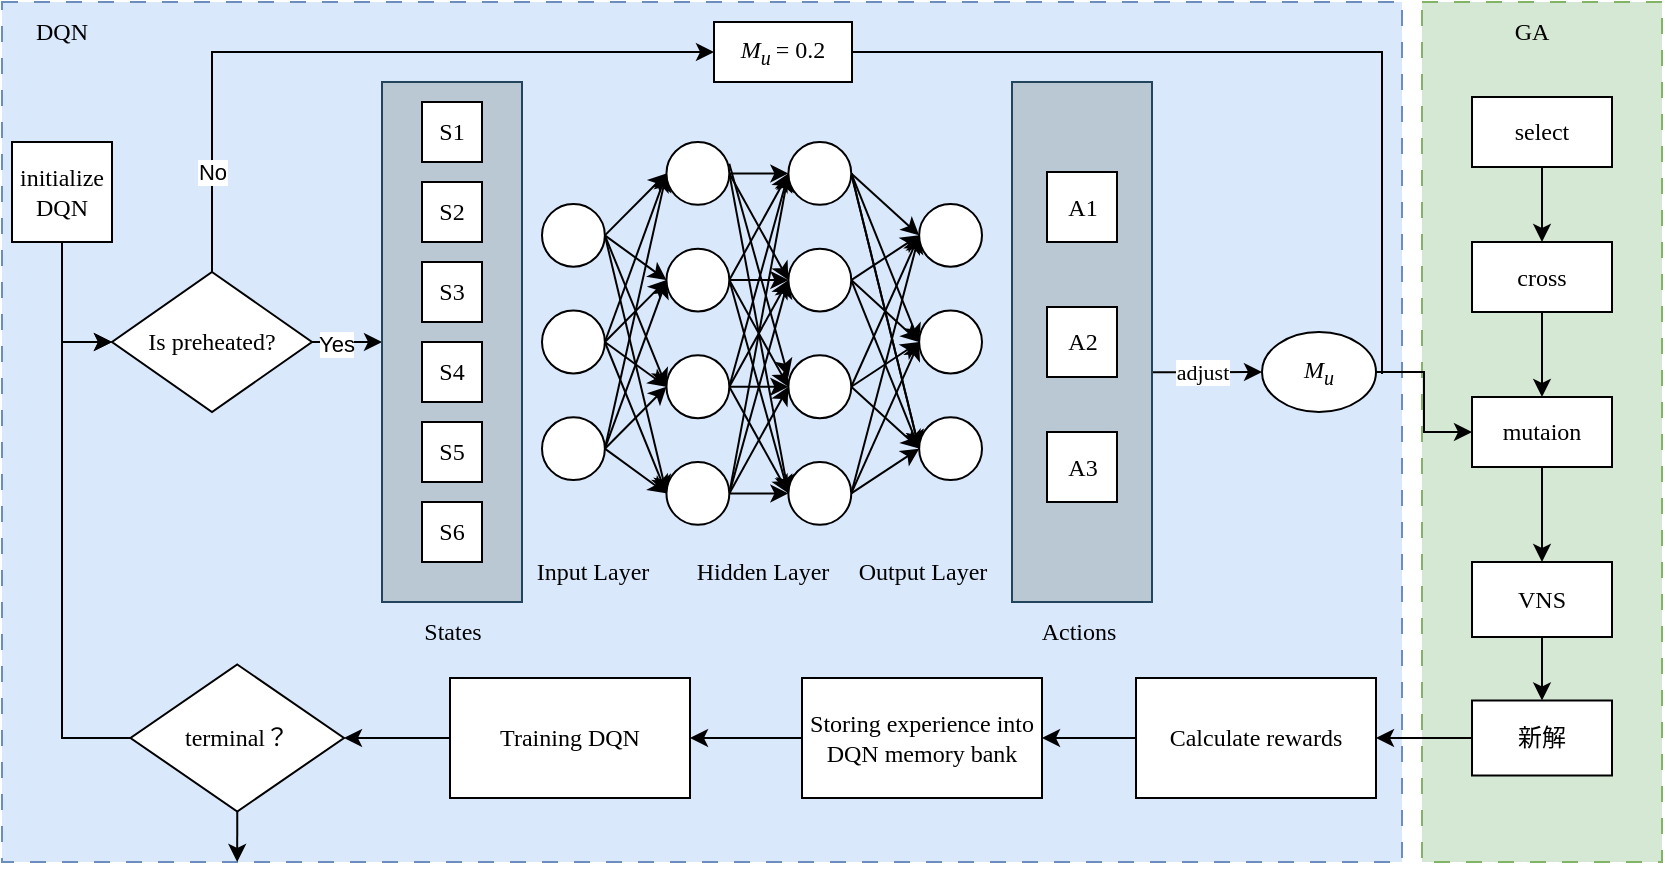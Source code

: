 <mxfile version="26.1.0">
  <diagram name="第 1 页" id="UJfofHyAi-vfrjt4BgnB">
    <mxGraphModel dx="1430" dy="757" grid="1" gridSize="10" guides="1" tooltips="1" connect="1" arrows="1" fold="1" page="1" pageScale="1" pageWidth="827" pageHeight="1169" math="0" shadow="0">
      <root>
        <mxCell id="0" />
        <mxCell id="1" parent="0" />
        <mxCell id="ZDGoOc2ld3aRTrg-dJdF-84" value="" style="rounded=0;whiteSpace=wrap;html=1;dashed=1;dashPattern=8 8;fontFamily=Times New Roman;fillColor=#d5e8d4;strokeColor=#82b366;" vertex="1" parent="1">
          <mxGeometry x="780" width="120" height="430" as="geometry" />
        </mxCell>
        <mxCell id="ZDGoOc2ld3aRTrg-dJdF-134" value="" style="rounded=0;whiteSpace=wrap;html=1;dashed=1;dashPattern=8 8;fillColor=#dae8fc;strokeColor=#6c8ebf;fontFamily=Times New Roman;" vertex="1" parent="1">
          <mxGeometry x="70" width="700" height="430" as="geometry" />
        </mxCell>
        <mxCell id="ZDGoOc2ld3aRTrg-dJdF-82" style="edgeStyle=orthogonalEdgeStyle;rounded=0;orthogonalLoop=1;jettySize=auto;html=1;exitX=1.004;exitY=0.558;exitDx=0;exitDy=0;fontFamily=Times New Roman;exitPerimeter=0;" edge="1" parent="1" source="ZDGoOc2ld3aRTrg-dJdF-63" target="ZDGoOc2ld3aRTrg-dJdF-65">
          <mxGeometry relative="1" as="geometry">
            <Array as="points" />
          </mxGeometry>
        </mxCell>
        <mxCell id="ZDGoOc2ld3aRTrg-dJdF-100" value="adjust" style="edgeLabel;html=1;align=center;verticalAlign=middle;resizable=0;points=[];fontFamily=Times New Roman;" vertex="1" connectable="0" parent="ZDGoOc2ld3aRTrg-dJdF-82">
          <mxGeometry x="-0.1" y="1" relative="1" as="geometry">
            <mxPoint y="1" as="offset" />
          </mxGeometry>
        </mxCell>
        <mxCell id="ZDGoOc2ld3aRTrg-dJdF-155" style="edgeStyle=orthogonalEdgeStyle;rounded=0;orthogonalLoop=1;jettySize=auto;html=1;exitX=1;exitY=0.5;exitDx=0;exitDy=0;entryX=0;entryY=0.5;entryDx=0;entryDy=0;fontFamily=Times New Roman;" edge="1" parent="1" source="ZDGoOc2ld3aRTrg-dJdF-65" target="ZDGoOc2ld3aRTrg-dJdF-87">
          <mxGeometry relative="1" as="geometry" />
        </mxCell>
        <mxCell id="ZDGoOc2ld3aRTrg-dJdF-65" value="M&lt;sub&gt;u&lt;/sub&gt;" style="ellipse;whiteSpace=wrap;html=1;fontFamily=Times New Roman;fontStyle=2" vertex="1" parent="1">
          <mxGeometry x="700" y="165" width="57" height="40" as="geometry" />
        </mxCell>
        <mxCell id="ZDGoOc2ld3aRTrg-dJdF-139" style="edgeStyle=orthogonalEdgeStyle;rounded=0;orthogonalLoop=1;jettySize=auto;html=1;exitX=0.5;exitY=1;exitDx=0;exitDy=0;entryX=0;entryY=0.5;entryDx=0;entryDy=0;fontFamily=Times New Roman;" edge="1" parent="1" source="ZDGoOc2ld3aRTrg-dJdF-74" target="ZDGoOc2ld3aRTrg-dJdF-76">
          <mxGeometry relative="1" as="geometry" />
        </mxCell>
        <mxCell id="ZDGoOc2ld3aRTrg-dJdF-74" value="initialize DQN" style="rounded=0;whiteSpace=wrap;html=1;fontFamily=Times New Roman;" vertex="1" parent="1">
          <mxGeometry x="75" y="70" width="50" height="50" as="geometry" />
        </mxCell>
        <mxCell id="ZDGoOc2ld3aRTrg-dJdF-78" style="edgeStyle=orthogonalEdgeStyle;rounded=0;orthogonalLoop=1;jettySize=auto;html=1;exitX=0.5;exitY=0;exitDx=0;exitDy=0;entryX=0;entryY=0.5;entryDx=0;entryDy=0;fontFamily=Times New Roman;" edge="1" parent="1" source="ZDGoOc2ld3aRTrg-dJdF-76" target="ZDGoOc2ld3aRTrg-dJdF-77">
          <mxGeometry relative="1" as="geometry" />
        </mxCell>
        <mxCell id="ZDGoOc2ld3aRTrg-dJdF-164" value="No" style="edgeLabel;html=1;align=center;verticalAlign=middle;resizable=0;points=[];" vertex="1" connectable="0" parent="ZDGoOc2ld3aRTrg-dJdF-78">
          <mxGeometry x="-0.72" relative="1" as="geometry">
            <mxPoint as="offset" />
          </mxGeometry>
        </mxCell>
        <mxCell id="ZDGoOc2ld3aRTrg-dJdF-81" style="edgeStyle=orthogonalEdgeStyle;rounded=0;orthogonalLoop=1;jettySize=auto;html=1;exitX=1;exitY=0.5;exitDx=0;exitDy=0;entryX=0;entryY=0.5;entryDx=0;entryDy=0;fontFamily=Times New Roman;" edge="1" parent="1" source="ZDGoOc2ld3aRTrg-dJdF-76" target="ZDGoOc2ld3aRTrg-dJdF-64">
          <mxGeometry relative="1" as="geometry" />
        </mxCell>
        <mxCell id="ZDGoOc2ld3aRTrg-dJdF-165" value="Yes" style="edgeLabel;html=1;align=center;verticalAlign=middle;resizable=0;points=[];" vertex="1" connectable="0" parent="ZDGoOc2ld3aRTrg-dJdF-81">
          <mxGeometry x="-0.308" y="-1" relative="1" as="geometry">
            <mxPoint as="offset" />
          </mxGeometry>
        </mxCell>
        <mxCell id="ZDGoOc2ld3aRTrg-dJdF-76" value="Is preheated?" style="rhombus;whiteSpace=wrap;html=1;fontFamily=Times New Roman;" vertex="1" parent="1">
          <mxGeometry x="125" y="135" width="100" height="70" as="geometry" />
        </mxCell>
        <mxCell id="ZDGoOc2ld3aRTrg-dJdF-153" style="edgeStyle=orthogonalEdgeStyle;rounded=0;orthogonalLoop=1;jettySize=auto;html=1;exitX=1;exitY=0.5;exitDx=0;exitDy=0;endArrow=none;startFill=0;fontFamily=Times New Roman;" edge="1" parent="1" source="ZDGoOc2ld3aRTrg-dJdF-77">
          <mxGeometry relative="1" as="geometry">
            <mxPoint x="760" y="180" as="targetPoint" />
            <Array as="points">
              <mxPoint x="760" y="25" />
              <mxPoint x="760" y="186" />
            </Array>
          </mxGeometry>
        </mxCell>
        <mxCell id="ZDGoOc2ld3aRTrg-dJdF-77" value="&lt;i&gt;M&lt;sub&gt;u&amp;nbsp;&lt;/sub&gt;&lt;/i&gt;= 0.2" style="rounded=0;whiteSpace=wrap;html=1;fontFamily=Times New Roman;" vertex="1" parent="1">
          <mxGeometry x="426" y="10" width="69" height="30" as="geometry" />
        </mxCell>
        <mxCell id="ZDGoOc2ld3aRTrg-dJdF-80" value="" style="group;fontFamily=Times New Roman;" vertex="1" connectable="0" parent="1">
          <mxGeometry x="340" y="70" width="220" height="200" as="geometry" />
        </mxCell>
        <mxCell id="ZDGoOc2ld3aRTrg-dJdF-19" style="rounded=0;orthogonalLoop=1;jettySize=auto;html=1;exitX=1;exitY=0.5;exitDx=0;exitDy=0;entryX=0;entryY=0.5;entryDx=0;entryDy=0;fontFamily=Times New Roman;" edge="1" parent="ZDGoOc2ld3aRTrg-dJdF-80" source="ZDGoOc2ld3aRTrg-dJdF-1" target="ZDGoOc2ld3aRTrg-dJdF-9">
          <mxGeometry relative="1" as="geometry" />
        </mxCell>
        <mxCell id="ZDGoOc2ld3aRTrg-dJdF-21" style="rounded=0;orthogonalLoop=1;jettySize=auto;html=1;exitX=1;exitY=0.5;exitDx=0;exitDy=0;entryX=0;entryY=0.5;entryDx=0;entryDy=0;fontFamily=Times New Roman;" edge="1" parent="ZDGoOc2ld3aRTrg-dJdF-80" source="ZDGoOc2ld3aRTrg-dJdF-1" target="ZDGoOc2ld3aRTrg-dJdF-8">
          <mxGeometry relative="1" as="geometry" />
        </mxCell>
        <mxCell id="ZDGoOc2ld3aRTrg-dJdF-22" style="rounded=0;orthogonalLoop=1;jettySize=auto;html=1;exitX=1;exitY=0.5;exitDx=0;exitDy=0;entryX=0;entryY=0.5;entryDx=0;entryDy=0;fontFamily=Times New Roman;" edge="1" parent="ZDGoOc2ld3aRTrg-dJdF-80" source="ZDGoOc2ld3aRTrg-dJdF-1" target="ZDGoOc2ld3aRTrg-dJdF-7">
          <mxGeometry relative="1" as="geometry" />
        </mxCell>
        <mxCell id="ZDGoOc2ld3aRTrg-dJdF-23" style="rounded=0;orthogonalLoop=1;jettySize=auto;html=1;exitX=1;exitY=0.5;exitDx=0;exitDy=0;entryX=0;entryY=0.5;entryDx=0;entryDy=0;fontFamily=Times New Roman;" edge="1" parent="ZDGoOc2ld3aRTrg-dJdF-80" source="ZDGoOc2ld3aRTrg-dJdF-1" target="ZDGoOc2ld3aRTrg-dJdF-6">
          <mxGeometry relative="1" as="geometry" />
        </mxCell>
        <mxCell id="ZDGoOc2ld3aRTrg-dJdF-1" value="" style="ellipse;whiteSpace=wrap;html=1;aspect=fixed;fontSize=12;strokeWidth=1;fontFamily=Times New Roman;" vertex="1" parent="ZDGoOc2ld3aRTrg-dJdF-80">
          <mxGeometry y="30.953" width="31.429" height="31.429" as="geometry" />
        </mxCell>
        <mxCell id="ZDGoOc2ld3aRTrg-dJdF-24" style="rounded=0;orthogonalLoop=1;jettySize=auto;html=1;exitX=1;exitY=0.5;exitDx=0;exitDy=0;entryX=0;entryY=0.5;entryDx=0;entryDy=0;fontFamily=Times New Roman;" edge="1" parent="ZDGoOc2ld3aRTrg-dJdF-80" source="ZDGoOc2ld3aRTrg-dJdF-2" target="ZDGoOc2ld3aRTrg-dJdF-9">
          <mxGeometry relative="1" as="geometry" />
        </mxCell>
        <mxCell id="ZDGoOc2ld3aRTrg-dJdF-25" style="rounded=0;orthogonalLoop=1;jettySize=auto;html=1;exitX=1;exitY=0.5;exitDx=0;exitDy=0;entryX=0;entryY=0.5;entryDx=0;entryDy=0;fontFamily=Times New Roman;" edge="1" parent="ZDGoOc2ld3aRTrg-dJdF-80" source="ZDGoOc2ld3aRTrg-dJdF-2" target="ZDGoOc2ld3aRTrg-dJdF-8">
          <mxGeometry relative="1" as="geometry" />
        </mxCell>
        <mxCell id="ZDGoOc2ld3aRTrg-dJdF-26" style="rounded=0;orthogonalLoop=1;jettySize=auto;html=1;exitX=1;exitY=0.5;exitDx=0;exitDy=0;entryX=0;entryY=0.5;entryDx=0;entryDy=0;fontFamily=Times New Roman;" edge="1" parent="ZDGoOc2ld3aRTrg-dJdF-80" source="ZDGoOc2ld3aRTrg-dJdF-2" target="ZDGoOc2ld3aRTrg-dJdF-7">
          <mxGeometry relative="1" as="geometry" />
        </mxCell>
        <mxCell id="ZDGoOc2ld3aRTrg-dJdF-27" style="rounded=0;orthogonalLoop=1;jettySize=auto;html=1;exitX=1;exitY=0.5;exitDx=0;exitDy=0;entryX=0;entryY=0.5;entryDx=0;entryDy=0;fontFamily=Times New Roman;" edge="1" parent="ZDGoOc2ld3aRTrg-dJdF-80" source="ZDGoOc2ld3aRTrg-dJdF-2" target="ZDGoOc2ld3aRTrg-dJdF-6">
          <mxGeometry relative="1" as="geometry" />
        </mxCell>
        <mxCell id="ZDGoOc2ld3aRTrg-dJdF-2" value="" style="ellipse;whiteSpace=wrap;html=1;aspect=fixed;fontSize=12;strokeWidth=1;fontFamily=Times New Roman;" vertex="1" parent="ZDGoOc2ld3aRTrg-dJdF-80">
          <mxGeometry y="84.287" width="31.429" height="31.429" as="geometry" />
        </mxCell>
        <mxCell id="ZDGoOc2ld3aRTrg-dJdF-28" style="rounded=0;orthogonalLoop=1;jettySize=auto;html=1;exitX=1;exitY=0.5;exitDx=0;exitDy=0;entryX=0;entryY=0.5;entryDx=0;entryDy=0;fontFamily=Times New Roman;" edge="1" parent="ZDGoOc2ld3aRTrg-dJdF-80" source="ZDGoOc2ld3aRTrg-dJdF-5" target="ZDGoOc2ld3aRTrg-dJdF-9">
          <mxGeometry relative="1" as="geometry" />
        </mxCell>
        <mxCell id="ZDGoOc2ld3aRTrg-dJdF-29" style="rounded=0;orthogonalLoop=1;jettySize=auto;html=1;exitX=1;exitY=0.5;exitDx=0;exitDy=0;entryX=0;entryY=0.5;entryDx=0;entryDy=0;fontFamily=Times New Roman;" edge="1" parent="ZDGoOc2ld3aRTrg-dJdF-80" source="ZDGoOc2ld3aRTrg-dJdF-5" target="ZDGoOc2ld3aRTrg-dJdF-8">
          <mxGeometry relative="1" as="geometry" />
        </mxCell>
        <mxCell id="ZDGoOc2ld3aRTrg-dJdF-31" style="rounded=0;orthogonalLoop=1;jettySize=auto;html=1;exitX=1;exitY=0.5;exitDx=0;exitDy=0;entryX=0;entryY=0.5;entryDx=0;entryDy=0;fontFamily=Times New Roman;" edge="1" parent="ZDGoOc2ld3aRTrg-dJdF-80" source="ZDGoOc2ld3aRTrg-dJdF-5" target="ZDGoOc2ld3aRTrg-dJdF-7">
          <mxGeometry relative="1" as="geometry" />
        </mxCell>
        <mxCell id="ZDGoOc2ld3aRTrg-dJdF-32" style="rounded=0;orthogonalLoop=1;jettySize=auto;html=1;exitX=1;exitY=0.5;exitDx=0;exitDy=0;entryX=0;entryY=0.5;entryDx=0;entryDy=0;fontFamily=Times New Roman;" edge="1" parent="ZDGoOc2ld3aRTrg-dJdF-80" source="ZDGoOc2ld3aRTrg-dJdF-5" target="ZDGoOc2ld3aRTrg-dJdF-6">
          <mxGeometry relative="1" as="geometry" />
        </mxCell>
        <mxCell id="ZDGoOc2ld3aRTrg-dJdF-5" value="" style="ellipse;whiteSpace=wrap;html=1;aspect=fixed;fontSize=12;strokeWidth=1;fontFamily=Times New Roman;" vertex="1" parent="ZDGoOc2ld3aRTrg-dJdF-80">
          <mxGeometry y="137.62" width="31.429" height="31.429" as="geometry" />
        </mxCell>
        <mxCell id="ZDGoOc2ld3aRTrg-dJdF-45" style="rounded=0;orthogonalLoop=1;jettySize=auto;html=1;exitX=1;exitY=0.5;exitDx=0;exitDy=0;entryX=0;entryY=0.5;entryDx=0;entryDy=0;fontFamily=Times New Roman;" edge="1" parent="ZDGoOc2ld3aRTrg-dJdF-80" source="ZDGoOc2ld3aRTrg-dJdF-6" target="ZDGoOc2ld3aRTrg-dJdF-11">
          <mxGeometry relative="1" as="geometry" />
        </mxCell>
        <mxCell id="ZDGoOc2ld3aRTrg-dJdF-46" style="rounded=0;orthogonalLoop=1;jettySize=auto;html=1;exitX=1;exitY=0.5;exitDx=0;exitDy=0;entryX=0;entryY=0.5;entryDx=0;entryDy=0;fontFamily=Times New Roman;" edge="1" parent="ZDGoOc2ld3aRTrg-dJdF-80" source="ZDGoOc2ld3aRTrg-dJdF-6" target="ZDGoOc2ld3aRTrg-dJdF-10">
          <mxGeometry relative="1" as="geometry" />
        </mxCell>
        <mxCell id="ZDGoOc2ld3aRTrg-dJdF-47" style="rounded=0;orthogonalLoop=1;jettySize=auto;html=1;exitX=1;exitY=0.5;exitDx=0;exitDy=0;entryX=0;entryY=0.5;entryDx=0;entryDy=0;fontFamily=Times New Roman;" edge="1" parent="ZDGoOc2ld3aRTrg-dJdF-80" source="ZDGoOc2ld3aRTrg-dJdF-6" target="ZDGoOc2ld3aRTrg-dJdF-13">
          <mxGeometry relative="1" as="geometry" />
        </mxCell>
        <mxCell id="ZDGoOc2ld3aRTrg-dJdF-48" style="rounded=0;orthogonalLoop=1;jettySize=auto;html=1;exitX=1;exitY=0.5;exitDx=0;exitDy=0;entryX=0;entryY=0.5;entryDx=0;entryDy=0;fontFamily=Times New Roman;" edge="1" parent="ZDGoOc2ld3aRTrg-dJdF-80" source="ZDGoOc2ld3aRTrg-dJdF-6" target="ZDGoOc2ld3aRTrg-dJdF-12">
          <mxGeometry relative="1" as="geometry" />
        </mxCell>
        <mxCell id="ZDGoOc2ld3aRTrg-dJdF-6" value="" style="ellipse;whiteSpace=wrap;html=1;aspect=fixed;fontSize=12;strokeWidth=1;flipV=1;flipH=1;fontFamily=Times New Roman;" vertex="1" parent="ZDGoOc2ld3aRTrg-dJdF-80">
          <mxGeometry x="62.229" y="159.997" width="31.429" height="31.429" as="geometry" />
        </mxCell>
        <mxCell id="ZDGoOc2ld3aRTrg-dJdF-41" style="rounded=0;orthogonalLoop=1;jettySize=auto;html=1;exitX=1;exitY=0.5;exitDx=0;exitDy=0;entryX=0;entryY=0.5;entryDx=0;entryDy=0;fontFamily=Times New Roman;" edge="1" parent="ZDGoOc2ld3aRTrg-dJdF-80" source="ZDGoOc2ld3aRTrg-dJdF-7" target="ZDGoOc2ld3aRTrg-dJdF-12">
          <mxGeometry relative="1" as="geometry" />
        </mxCell>
        <mxCell id="ZDGoOc2ld3aRTrg-dJdF-42" style="rounded=0;orthogonalLoop=1;jettySize=auto;html=1;exitX=1;exitY=0.5;exitDx=0;exitDy=0;entryX=0;entryY=0.5;entryDx=0;entryDy=0;fontFamily=Times New Roman;" edge="1" parent="ZDGoOc2ld3aRTrg-dJdF-80" source="ZDGoOc2ld3aRTrg-dJdF-7" target="ZDGoOc2ld3aRTrg-dJdF-13">
          <mxGeometry relative="1" as="geometry" />
        </mxCell>
        <mxCell id="ZDGoOc2ld3aRTrg-dJdF-43" style="rounded=0;orthogonalLoop=1;jettySize=auto;html=1;exitX=1;exitY=0.5;exitDx=0;exitDy=0;entryX=0;entryY=0.5;entryDx=0;entryDy=0;fontFamily=Times New Roman;" edge="1" parent="ZDGoOc2ld3aRTrg-dJdF-80" source="ZDGoOc2ld3aRTrg-dJdF-7" target="ZDGoOc2ld3aRTrg-dJdF-10">
          <mxGeometry relative="1" as="geometry" />
        </mxCell>
        <mxCell id="ZDGoOc2ld3aRTrg-dJdF-44" style="rounded=0;orthogonalLoop=1;jettySize=auto;html=1;exitX=1;exitY=0.5;exitDx=0;exitDy=0;entryX=0;entryY=0.5;entryDx=0;entryDy=0;fontFamily=Times New Roman;" edge="1" parent="ZDGoOc2ld3aRTrg-dJdF-80" source="ZDGoOc2ld3aRTrg-dJdF-7" target="ZDGoOc2ld3aRTrg-dJdF-11">
          <mxGeometry relative="1" as="geometry" />
        </mxCell>
        <mxCell id="ZDGoOc2ld3aRTrg-dJdF-7" value="" style="ellipse;whiteSpace=wrap;html=1;aspect=fixed;fontSize=12;strokeWidth=1;flipV=1;flipH=1;fontFamily=Times New Roman;" vertex="1" parent="ZDGoOc2ld3aRTrg-dJdF-80">
          <mxGeometry x="62.229" y="106.667" width="31.429" height="31.429" as="geometry" />
        </mxCell>
        <mxCell id="ZDGoOc2ld3aRTrg-dJdF-37" style="rounded=0;orthogonalLoop=1;jettySize=auto;html=1;exitX=1;exitY=0.5;exitDx=0;exitDy=0;entryX=0;entryY=0.5;entryDx=0;entryDy=0;fontFamily=Times New Roman;" edge="1" parent="ZDGoOc2ld3aRTrg-dJdF-80" source="ZDGoOc2ld3aRTrg-dJdF-8" target="ZDGoOc2ld3aRTrg-dJdF-12">
          <mxGeometry relative="1" as="geometry" />
        </mxCell>
        <mxCell id="ZDGoOc2ld3aRTrg-dJdF-38" style="rounded=0;orthogonalLoop=1;jettySize=auto;html=1;exitX=1;exitY=0.5;exitDx=0;exitDy=0;entryX=0;entryY=0.5;entryDx=0;entryDy=0;fontFamily=Times New Roman;" edge="1" parent="ZDGoOc2ld3aRTrg-dJdF-80" source="ZDGoOc2ld3aRTrg-dJdF-8" target="ZDGoOc2ld3aRTrg-dJdF-13">
          <mxGeometry relative="1" as="geometry" />
        </mxCell>
        <mxCell id="ZDGoOc2ld3aRTrg-dJdF-39" style="rounded=0;orthogonalLoop=1;jettySize=auto;html=1;exitX=1;exitY=0.5;exitDx=0;exitDy=0;entryX=0;entryY=0.5;entryDx=0;entryDy=0;fontFamily=Times New Roman;" edge="1" parent="ZDGoOc2ld3aRTrg-dJdF-80" source="ZDGoOc2ld3aRTrg-dJdF-8" target="ZDGoOc2ld3aRTrg-dJdF-10">
          <mxGeometry relative="1" as="geometry" />
        </mxCell>
        <mxCell id="ZDGoOc2ld3aRTrg-dJdF-40" style="rounded=0;orthogonalLoop=1;jettySize=auto;html=1;exitX=1;exitY=0.5;exitDx=0;exitDy=0;entryX=0;entryY=0.5;entryDx=0;entryDy=0;fontFamily=Times New Roman;" edge="1" parent="ZDGoOc2ld3aRTrg-dJdF-80" source="ZDGoOc2ld3aRTrg-dJdF-8" target="ZDGoOc2ld3aRTrg-dJdF-11">
          <mxGeometry relative="1" as="geometry" />
        </mxCell>
        <mxCell id="ZDGoOc2ld3aRTrg-dJdF-8" value="" style="ellipse;whiteSpace=wrap;html=1;aspect=fixed;fontSize=12;strokeWidth=1;flipV=1;flipH=1;fontFamily=Times New Roman;" vertex="1" parent="ZDGoOc2ld3aRTrg-dJdF-80">
          <mxGeometry x="62.229" y="53.333" width="31.429" height="31.429" as="geometry" />
        </mxCell>
        <mxCell id="ZDGoOc2ld3aRTrg-dJdF-33" style="rounded=0;orthogonalLoop=1;jettySize=auto;html=1;exitX=1;exitY=0.5;exitDx=0;exitDy=0;entryX=0;entryY=0.5;entryDx=0;entryDy=0;fontFamily=Times New Roman;" edge="1" parent="ZDGoOc2ld3aRTrg-dJdF-80" source="ZDGoOc2ld3aRTrg-dJdF-9" target="ZDGoOc2ld3aRTrg-dJdF-12">
          <mxGeometry relative="1" as="geometry" />
        </mxCell>
        <mxCell id="ZDGoOc2ld3aRTrg-dJdF-34" style="rounded=0;orthogonalLoop=1;jettySize=auto;html=1;exitX=1;exitY=0.5;exitDx=0;exitDy=0;entryX=0;entryY=0.5;entryDx=0;entryDy=0;fontFamily=Times New Roman;" edge="1" parent="ZDGoOc2ld3aRTrg-dJdF-80" source="ZDGoOc2ld3aRTrg-dJdF-9" target="ZDGoOc2ld3aRTrg-dJdF-13">
          <mxGeometry relative="1" as="geometry" />
        </mxCell>
        <mxCell id="ZDGoOc2ld3aRTrg-dJdF-35" style="rounded=0;orthogonalLoop=1;jettySize=auto;html=1;exitX=1;exitY=0.5;exitDx=0;exitDy=0;entryX=0;entryY=0.5;entryDx=0;entryDy=0;fontFamily=Times New Roman;" edge="1" parent="ZDGoOc2ld3aRTrg-dJdF-80">
          <mxGeometry relative="1" as="geometry">
            <mxPoint x="93.657" y="10.834" as="sourcePoint" />
            <mxPoint x="123.2" y="117.501" as="targetPoint" />
          </mxGeometry>
        </mxCell>
        <mxCell id="ZDGoOc2ld3aRTrg-dJdF-36" style="rounded=0;orthogonalLoop=1;jettySize=auto;html=1;exitX=1;exitY=0.5;exitDx=0;exitDy=0;entryX=0;entryY=0.5;entryDx=0;entryDy=0;fontFamily=Times New Roman;" edge="1" parent="ZDGoOc2ld3aRTrg-dJdF-80" source="ZDGoOc2ld3aRTrg-dJdF-9" target="ZDGoOc2ld3aRTrg-dJdF-11">
          <mxGeometry relative="1" as="geometry" />
        </mxCell>
        <mxCell id="ZDGoOc2ld3aRTrg-dJdF-9" value="" style="ellipse;whiteSpace=wrap;html=1;aspect=fixed;fontSize=12;strokeWidth=1;flipV=1;flipH=1;fontFamily=Times New Roman;" vertex="1" parent="ZDGoOc2ld3aRTrg-dJdF-80">
          <mxGeometry x="62.229" width="31.429" height="31.429" as="geometry" />
        </mxCell>
        <mxCell id="ZDGoOc2ld3aRTrg-dJdF-55" style="rounded=0;orthogonalLoop=1;jettySize=auto;html=1;exitX=1;exitY=0.5;exitDx=0;exitDy=0;entryX=0;entryY=0.5;entryDx=0;entryDy=0;fontFamily=Times New Roman;" edge="1" parent="ZDGoOc2ld3aRTrg-dJdF-80" source="ZDGoOc2ld3aRTrg-dJdF-10" target="ZDGoOc2ld3aRTrg-dJdF-16">
          <mxGeometry relative="1" as="geometry" />
        </mxCell>
        <mxCell id="ZDGoOc2ld3aRTrg-dJdF-58" style="rounded=0;orthogonalLoop=1;jettySize=auto;html=1;exitX=1;exitY=0.5;exitDx=0;exitDy=0;entryX=0;entryY=0.5;entryDx=0;entryDy=0;fontFamily=Times New Roman;" edge="1" parent="ZDGoOc2ld3aRTrg-dJdF-80" source="ZDGoOc2ld3aRTrg-dJdF-10" target="ZDGoOc2ld3aRTrg-dJdF-15">
          <mxGeometry relative="1" as="geometry" />
        </mxCell>
        <mxCell id="ZDGoOc2ld3aRTrg-dJdF-59" style="rounded=0;orthogonalLoop=1;jettySize=auto;html=1;exitX=1;exitY=0.5;exitDx=0;exitDy=0;entryX=0;entryY=0.5;entryDx=0;entryDy=0;fontFamily=Times New Roman;" edge="1" parent="ZDGoOc2ld3aRTrg-dJdF-80" source="ZDGoOc2ld3aRTrg-dJdF-10" target="ZDGoOc2ld3aRTrg-dJdF-14">
          <mxGeometry relative="1" as="geometry" />
        </mxCell>
        <mxCell id="ZDGoOc2ld3aRTrg-dJdF-10" value="" style="ellipse;whiteSpace=wrap;html=1;aspect=fixed;fontSize=12;strokeWidth=1;flipV=1;flipH=1;fontFamily=Times New Roman;" vertex="1" parent="ZDGoOc2ld3aRTrg-dJdF-80">
          <mxGeometry x="123.2" y="106.667" width="31.429" height="31.429" as="geometry" />
        </mxCell>
        <mxCell id="ZDGoOc2ld3aRTrg-dJdF-60" style="rounded=0;orthogonalLoop=1;jettySize=auto;html=1;exitX=1;exitY=0.5;exitDx=0;exitDy=0;entryX=0;entryY=0.5;entryDx=0;entryDy=0;fontFamily=Times New Roman;" edge="1" parent="ZDGoOc2ld3aRTrg-dJdF-80" source="ZDGoOc2ld3aRTrg-dJdF-11" target="ZDGoOc2ld3aRTrg-dJdF-14">
          <mxGeometry relative="1" as="geometry" />
        </mxCell>
        <mxCell id="ZDGoOc2ld3aRTrg-dJdF-61" style="rounded=0;orthogonalLoop=1;jettySize=auto;html=1;exitX=1;exitY=0.5;exitDx=0;exitDy=0;entryX=0;entryY=0.5;entryDx=0;entryDy=0;fontFamily=Times New Roman;" edge="1" parent="ZDGoOc2ld3aRTrg-dJdF-80" source="ZDGoOc2ld3aRTrg-dJdF-11" target="ZDGoOc2ld3aRTrg-dJdF-15">
          <mxGeometry relative="1" as="geometry" />
        </mxCell>
        <mxCell id="ZDGoOc2ld3aRTrg-dJdF-62" style="rounded=0;orthogonalLoop=1;jettySize=auto;html=1;exitX=1;exitY=0.5;exitDx=0;exitDy=0;entryX=0;entryY=0.5;entryDx=0;entryDy=0;fontFamily=Times New Roman;" edge="1" parent="ZDGoOc2ld3aRTrg-dJdF-80" source="ZDGoOc2ld3aRTrg-dJdF-11" target="ZDGoOc2ld3aRTrg-dJdF-16">
          <mxGeometry relative="1" as="geometry" />
        </mxCell>
        <mxCell id="ZDGoOc2ld3aRTrg-dJdF-11" value="" style="ellipse;whiteSpace=wrap;html=1;aspect=fixed;fontSize=12;strokeWidth=1;flipV=1;flipH=1;fontFamily=Times New Roman;" vertex="1" parent="ZDGoOc2ld3aRTrg-dJdF-80">
          <mxGeometry x="123.2" y="159.997" width="31.429" height="31.429" as="geometry" />
        </mxCell>
        <mxCell id="ZDGoOc2ld3aRTrg-dJdF-49" style="rounded=0;orthogonalLoop=1;jettySize=auto;html=1;exitX=1;exitY=0.5;exitDx=0;exitDy=0;entryX=0;entryY=0.5;entryDx=0;entryDy=0;fontFamily=Times New Roman;" edge="1" parent="ZDGoOc2ld3aRTrg-dJdF-80" source="ZDGoOc2ld3aRTrg-dJdF-12" target="ZDGoOc2ld3aRTrg-dJdF-16">
          <mxGeometry relative="1" as="geometry" />
        </mxCell>
        <mxCell id="ZDGoOc2ld3aRTrg-dJdF-50" style="rounded=0;orthogonalLoop=1;jettySize=auto;html=1;exitX=1;exitY=0.5;exitDx=0;exitDy=0;entryX=0;entryY=0.5;entryDx=0;entryDy=0;fontFamily=Times New Roman;" edge="1" parent="ZDGoOc2ld3aRTrg-dJdF-80" source="ZDGoOc2ld3aRTrg-dJdF-12" target="ZDGoOc2ld3aRTrg-dJdF-15">
          <mxGeometry relative="1" as="geometry" />
        </mxCell>
        <mxCell id="ZDGoOc2ld3aRTrg-dJdF-51" style="rounded=0;orthogonalLoop=1;jettySize=auto;html=1;exitX=1;exitY=0.5;exitDx=0;exitDy=0;entryX=0;entryY=0.5;entryDx=0;entryDy=0;fontFamily=Times New Roman;" edge="1" parent="ZDGoOc2ld3aRTrg-dJdF-80" source="ZDGoOc2ld3aRTrg-dJdF-12" target="ZDGoOc2ld3aRTrg-dJdF-14">
          <mxGeometry relative="1" as="geometry" />
        </mxCell>
        <mxCell id="ZDGoOc2ld3aRTrg-dJdF-52" style="rounded=0;orthogonalLoop=1;jettySize=auto;html=1;exitX=1;exitY=0.5;exitDx=0;exitDy=0;entryX=0;entryY=0.5;entryDx=0;entryDy=0;fontFamily=Times New Roman;" edge="1" parent="ZDGoOc2ld3aRTrg-dJdF-80" source="ZDGoOc2ld3aRTrg-dJdF-12" target="ZDGoOc2ld3aRTrg-dJdF-14">
          <mxGeometry relative="1" as="geometry" />
        </mxCell>
        <mxCell id="ZDGoOc2ld3aRTrg-dJdF-12" value="" style="ellipse;whiteSpace=wrap;html=1;aspect=fixed;fontSize=12;strokeWidth=1;flipV=1;flipH=1;fontFamily=Times New Roman;" vertex="1" parent="ZDGoOc2ld3aRTrg-dJdF-80">
          <mxGeometry x="123.2" width="31.429" height="31.429" as="geometry" />
        </mxCell>
        <mxCell id="ZDGoOc2ld3aRTrg-dJdF-54" style="rounded=0;orthogonalLoop=1;jettySize=auto;html=1;exitX=1;exitY=0.5;exitDx=0;exitDy=0;entryX=0;entryY=0.5;entryDx=0;entryDy=0;fontFamily=Times New Roman;" edge="1" parent="ZDGoOc2ld3aRTrg-dJdF-80" source="ZDGoOc2ld3aRTrg-dJdF-13" target="ZDGoOc2ld3aRTrg-dJdF-16">
          <mxGeometry relative="1" as="geometry" />
        </mxCell>
        <mxCell id="ZDGoOc2ld3aRTrg-dJdF-56" style="rounded=0;orthogonalLoop=1;jettySize=auto;html=1;exitX=1;exitY=0.5;exitDx=0;exitDy=0;entryX=0;entryY=0.5;entryDx=0;entryDy=0;fontFamily=Times New Roman;" edge="1" parent="ZDGoOc2ld3aRTrg-dJdF-80" source="ZDGoOc2ld3aRTrg-dJdF-13" target="ZDGoOc2ld3aRTrg-dJdF-15">
          <mxGeometry relative="1" as="geometry" />
        </mxCell>
        <mxCell id="ZDGoOc2ld3aRTrg-dJdF-57" style="rounded=0;orthogonalLoop=1;jettySize=auto;html=1;exitX=1;exitY=0.5;exitDx=0;exitDy=0;entryX=0;entryY=0.5;entryDx=0;entryDy=0;fontFamily=Times New Roman;" edge="1" parent="ZDGoOc2ld3aRTrg-dJdF-80" source="ZDGoOc2ld3aRTrg-dJdF-13" target="ZDGoOc2ld3aRTrg-dJdF-14">
          <mxGeometry relative="1" as="geometry" />
        </mxCell>
        <mxCell id="ZDGoOc2ld3aRTrg-dJdF-13" value="" style="ellipse;whiteSpace=wrap;html=1;aspect=fixed;fontSize=12;strokeWidth=1;flipV=1;flipH=1;fontFamily=Times New Roman;" vertex="1" parent="ZDGoOc2ld3aRTrg-dJdF-80">
          <mxGeometry x="123.2" y="53.333" width="31.429" height="31.429" as="geometry" />
        </mxCell>
        <mxCell id="ZDGoOc2ld3aRTrg-dJdF-14" value="" style="ellipse;whiteSpace=wrap;html=1;aspect=fixed;fontSize=12;strokeWidth=1;fontFamily=Times New Roman;" vertex="1" parent="ZDGoOc2ld3aRTrg-dJdF-80">
          <mxGeometry x="188.571" y="137.62" width="31.429" height="31.429" as="geometry" />
        </mxCell>
        <mxCell id="ZDGoOc2ld3aRTrg-dJdF-15" value="" style="ellipse;whiteSpace=wrap;html=1;aspect=fixed;fontSize=12;strokeWidth=1;fontFamily=Times New Roman;" vertex="1" parent="ZDGoOc2ld3aRTrg-dJdF-80">
          <mxGeometry x="188.571" y="84.287" width="31.429" height="31.429" as="geometry" />
        </mxCell>
        <mxCell id="ZDGoOc2ld3aRTrg-dJdF-16" value="" style="ellipse;whiteSpace=wrap;html=1;aspect=fixed;fontSize=12;strokeWidth=1;fontFamily=Times New Roman;" vertex="1" parent="ZDGoOc2ld3aRTrg-dJdF-80">
          <mxGeometry x="188.571" y="30.953" width="31.429" height="31.429" as="geometry" />
        </mxCell>
        <mxCell id="ZDGoOc2ld3aRTrg-dJdF-94" style="edgeStyle=orthogonalEdgeStyle;rounded=0;orthogonalLoop=1;jettySize=auto;html=1;exitX=0;exitY=0.5;exitDx=0;exitDy=0;fontFamily=Times New Roman;" edge="1" parent="1" source="ZDGoOc2ld3aRTrg-dJdF-91" target="ZDGoOc2ld3aRTrg-dJdF-93">
          <mxGeometry relative="1" as="geometry" />
        </mxCell>
        <mxCell id="ZDGoOc2ld3aRTrg-dJdF-91" value="Calculate rewards" style="rounded=0;whiteSpace=wrap;html=1;fontFamily=Times New Roman;" vertex="1" parent="1">
          <mxGeometry x="637" y="338" width="120" height="60" as="geometry" />
        </mxCell>
        <mxCell id="ZDGoOc2ld3aRTrg-dJdF-107" style="edgeStyle=orthogonalEdgeStyle;rounded=0;orthogonalLoop=1;jettySize=auto;html=1;exitX=0;exitY=0.5;exitDx=0;exitDy=0;fontFamily=Times New Roman;" edge="1" parent="1" source="ZDGoOc2ld3aRTrg-dJdF-93" target="ZDGoOc2ld3aRTrg-dJdF-102">
          <mxGeometry relative="1" as="geometry" />
        </mxCell>
        <mxCell id="ZDGoOc2ld3aRTrg-dJdF-93" value="Storing experience into DQN memory bank" style="rounded=0;whiteSpace=wrap;html=1;fontFamily=Times New Roman;" vertex="1" parent="1">
          <mxGeometry x="470" y="338" width="120" height="60" as="geometry" />
        </mxCell>
        <mxCell id="ZDGoOc2ld3aRTrg-dJdF-99" style="edgeStyle=orthogonalEdgeStyle;rounded=0;orthogonalLoop=1;jettySize=auto;html=1;exitX=0;exitY=0.5;exitDx=0;exitDy=0;entryX=0;entryY=0.5;entryDx=0;entryDy=0;fontFamily=Times New Roman;" edge="1" parent="1" source="ZDGoOc2ld3aRTrg-dJdF-97" target="ZDGoOc2ld3aRTrg-dJdF-76">
          <mxGeometry relative="1" as="geometry">
            <Array as="points">
              <mxPoint x="100" y="368" />
              <mxPoint x="100" y="170" />
            </Array>
          </mxGeometry>
        </mxCell>
        <mxCell id="ZDGoOc2ld3aRTrg-dJdF-97" value="terminal？" style="rhombus;whiteSpace=wrap;html=1;fontFamily=Times New Roman;" vertex="1" parent="1">
          <mxGeometry x="134.25" y="331.25" width="106.75" height="73.5" as="geometry" />
        </mxCell>
        <mxCell id="ZDGoOc2ld3aRTrg-dJdF-104" style="edgeStyle=orthogonalEdgeStyle;rounded=0;orthogonalLoop=1;jettySize=auto;html=1;exitX=0;exitY=0.5;exitDx=0;exitDy=0;entryX=1;entryY=0.5;entryDx=0;entryDy=0;fontFamily=Times New Roman;" edge="1" parent="1" source="ZDGoOc2ld3aRTrg-dJdF-102" target="ZDGoOc2ld3aRTrg-dJdF-97">
          <mxGeometry relative="1" as="geometry" />
        </mxCell>
        <mxCell id="ZDGoOc2ld3aRTrg-dJdF-102" value="Training DQN" style="rounded=0;whiteSpace=wrap;html=1;fontFamily=Times New Roman;" vertex="1" parent="1">
          <mxGeometry x="294" y="338" width="120" height="60" as="geometry" />
        </mxCell>
        <mxCell id="ZDGoOc2ld3aRTrg-dJdF-118" value="Input Layer" style="text;html=1;align=center;verticalAlign=middle;resizable=0;points=[];autosize=1;strokeColor=none;fillColor=none;fontFamily=Times New Roman;" vertex="1" parent="1">
          <mxGeometry x="325" y="270" width="80" height="30" as="geometry" />
        </mxCell>
        <mxCell id="ZDGoOc2ld3aRTrg-dJdF-119" value="Hidden Layer" style="text;html=1;align=center;verticalAlign=middle;resizable=0;points=[];autosize=1;strokeColor=none;fillColor=none;fontFamily=Times New Roman;" vertex="1" parent="1">
          <mxGeometry x="405" y="270" width="90" height="30" as="geometry" />
        </mxCell>
        <mxCell id="ZDGoOc2ld3aRTrg-dJdF-120" value="Output Layer" style="text;html=1;align=center;verticalAlign=middle;resizable=0;points=[];autosize=1;strokeColor=none;fillColor=none;fontFamily=Times New Roman;" vertex="1" parent="1">
          <mxGeometry x="485" y="270" width="90" height="30" as="geometry" />
        </mxCell>
        <mxCell id="ZDGoOc2ld3aRTrg-dJdF-135" value="DQN" style="text;html=1;align=center;verticalAlign=middle;whiteSpace=wrap;rounded=0;fontFamily=Times New Roman;" vertex="1" parent="1">
          <mxGeometry x="70" width="60" height="30" as="geometry" />
        </mxCell>
        <mxCell id="ZDGoOc2ld3aRTrg-dJdF-137" value="" style="group;fontFamily=Times New Roman;" vertex="1" connectable="0" parent="1">
          <mxGeometry x="260" y="40" width="70" height="290" as="geometry" />
        </mxCell>
        <mxCell id="ZDGoOc2ld3aRTrg-dJdF-64" value="&lt;p style=&quot;text-indent:21.0pt&quot; class=&quot;MsoNormal&quot;&gt;&lt;br&gt;&lt;/p&gt;" style="rounded=0;whiteSpace=wrap;html=1;fontFamily=Times New Roman;fillColor=#bac8d3;strokeColor=#23445d;" vertex="1" parent="ZDGoOc2ld3aRTrg-dJdF-137">
          <mxGeometry width="70" height="260" as="geometry" />
        </mxCell>
        <mxCell id="ZDGoOc2ld3aRTrg-dJdF-109" value="S1" style="rounded=0;whiteSpace=wrap;html=1;fontFamily=Times New Roman;" vertex="1" parent="ZDGoOc2ld3aRTrg-dJdF-137">
          <mxGeometry x="20" y="10" width="30" height="30" as="geometry" />
        </mxCell>
        <mxCell id="ZDGoOc2ld3aRTrg-dJdF-110" value="S2" style="rounded=0;whiteSpace=wrap;html=1;fontFamily=Times New Roman;" vertex="1" parent="ZDGoOc2ld3aRTrg-dJdF-137">
          <mxGeometry x="20" y="50" width="30" height="30" as="geometry" />
        </mxCell>
        <mxCell id="ZDGoOc2ld3aRTrg-dJdF-111" value="S3" style="rounded=0;whiteSpace=wrap;html=1;fontFamily=Times New Roman;" vertex="1" parent="ZDGoOc2ld3aRTrg-dJdF-137">
          <mxGeometry x="20" y="90" width="30" height="30" as="geometry" />
        </mxCell>
        <mxCell id="ZDGoOc2ld3aRTrg-dJdF-112" value="S4" style="rounded=0;whiteSpace=wrap;html=1;fontFamily=Times New Roman;" vertex="1" parent="ZDGoOc2ld3aRTrg-dJdF-137">
          <mxGeometry x="20" y="130" width="30" height="30" as="geometry" />
        </mxCell>
        <mxCell id="ZDGoOc2ld3aRTrg-dJdF-113" value="S5" style="rounded=0;whiteSpace=wrap;html=1;fontFamily=Times New Roman;" vertex="1" parent="ZDGoOc2ld3aRTrg-dJdF-137">
          <mxGeometry x="20" y="170" width="30" height="30" as="geometry" />
        </mxCell>
        <mxCell id="ZDGoOc2ld3aRTrg-dJdF-115" value="S6" style="rounded=0;whiteSpace=wrap;html=1;fontFamily=Times New Roman;" vertex="1" parent="ZDGoOc2ld3aRTrg-dJdF-137">
          <mxGeometry x="20" y="210" width="30" height="30" as="geometry" />
        </mxCell>
        <mxCell id="ZDGoOc2ld3aRTrg-dJdF-116" value="States" style="text;html=1;align=center;verticalAlign=middle;resizable=0;points=[];autosize=1;strokeColor=none;fillColor=none;fontFamily=Times New Roman;" vertex="1" parent="ZDGoOc2ld3aRTrg-dJdF-137">
          <mxGeometry x="10" y="260" width="50" height="30" as="geometry" />
        </mxCell>
        <mxCell id="ZDGoOc2ld3aRTrg-dJdF-138" value="" style="group;fontFamily=Times New Roman;" vertex="1" connectable="0" parent="1">
          <mxGeometry x="570" y="40" width="75" height="295" as="geometry" />
        </mxCell>
        <mxCell id="ZDGoOc2ld3aRTrg-dJdF-63" value="" style="rounded=0;whiteSpace=wrap;html=1;fontFamily=Times New Roman;fillColor=#bac8d3;strokeColor=#23445d;" vertex="1" parent="ZDGoOc2ld3aRTrg-dJdF-138">
          <mxGeometry x="5" width="70" height="260" as="geometry" />
        </mxCell>
        <mxCell id="ZDGoOc2ld3aRTrg-dJdF-117" value="&lt;span style=&quot;text-wrap-mode: wrap;&quot;&gt;Actions&lt;/span&gt;" style="text;html=1;align=center;verticalAlign=middle;resizable=0;points=[];autosize=1;strokeColor=none;fillColor=none;fontFamily=Times New Roman;" vertex="1" parent="ZDGoOc2ld3aRTrg-dJdF-138">
          <mxGeometry x="7.5" y="260" width="60" height="30" as="geometry" />
        </mxCell>
        <mxCell id="ZDGoOc2ld3aRTrg-dJdF-131" value="A3" style="rounded=0;whiteSpace=wrap;html=1;fontFamily=Times New Roman;" vertex="1" parent="ZDGoOc2ld3aRTrg-dJdF-138">
          <mxGeometry x="22.5" y="175" width="35" height="35" as="geometry" />
        </mxCell>
        <mxCell id="ZDGoOc2ld3aRTrg-dJdF-132" value="A1" style="rounded=0;whiteSpace=wrap;html=1;fontFamily=Times New Roman;" vertex="1" parent="ZDGoOc2ld3aRTrg-dJdF-138">
          <mxGeometry x="22.5" y="45" width="35" height="35" as="geometry" />
        </mxCell>
        <mxCell id="ZDGoOc2ld3aRTrg-dJdF-133" value="A2" style="rounded=0;whiteSpace=wrap;html=1;fontFamily=Times New Roman;" vertex="1" parent="ZDGoOc2ld3aRTrg-dJdF-138">
          <mxGeometry x="22.5" y="112.5" width="35" height="35" as="geometry" />
        </mxCell>
        <mxCell id="ZDGoOc2ld3aRTrg-dJdF-136" value="GA" style="text;html=1;align=center;verticalAlign=middle;whiteSpace=wrap;rounded=0;fontFamily=Times New Roman;" vertex="1" parent="1">
          <mxGeometry x="805" width="60" height="30" as="geometry" />
        </mxCell>
        <mxCell id="ZDGoOc2ld3aRTrg-dJdF-158" style="edgeStyle=orthogonalEdgeStyle;rounded=0;orthogonalLoop=1;jettySize=auto;html=1;exitX=0.5;exitY=1;exitDx=0;exitDy=0;entryX=0.5;entryY=0;entryDx=0;entryDy=0;fontFamily=Times New Roman;" edge="1" parent="1" source="ZDGoOc2ld3aRTrg-dJdF-85" target="ZDGoOc2ld3aRTrg-dJdF-87">
          <mxGeometry relative="1" as="geometry" />
        </mxCell>
        <mxCell id="ZDGoOc2ld3aRTrg-dJdF-85" value="cross" style="rounded=0;whiteSpace=wrap;html=1;fontFamily=Times New Roman;" vertex="1" parent="1">
          <mxGeometry x="805" y="120" width="70" height="35" as="geometry" />
        </mxCell>
        <mxCell id="ZDGoOc2ld3aRTrg-dJdF-157" style="edgeStyle=orthogonalEdgeStyle;rounded=0;orthogonalLoop=1;jettySize=auto;html=1;exitX=0.5;exitY=1;exitDx=0;exitDy=0;fontFamily=Times New Roman;" edge="1" parent="1" source="ZDGoOc2ld3aRTrg-dJdF-86" target="ZDGoOc2ld3aRTrg-dJdF-85">
          <mxGeometry relative="1" as="geometry" />
        </mxCell>
        <mxCell id="ZDGoOc2ld3aRTrg-dJdF-86" value="select" style="rounded=0;whiteSpace=wrap;html=1;fontFamily=Times New Roman;" vertex="1" parent="1">
          <mxGeometry x="805" y="47.5" width="70" height="35" as="geometry" />
        </mxCell>
        <mxCell id="ZDGoOc2ld3aRTrg-dJdF-159" style="edgeStyle=orthogonalEdgeStyle;rounded=0;orthogonalLoop=1;jettySize=auto;html=1;exitX=0.5;exitY=1;exitDx=0;exitDy=0;entryX=0.5;entryY=0;entryDx=0;entryDy=0;fontFamily=Times New Roman;" edge="1" parent="1" source="ZDGoOc2ld3aRTrg-dJdF-87" target="ZDGoOc2ld3aRTrg-dJdF-88">
          <mxGeometry relative="1" as="geometry" />
        </mxCell>
        <mxCell id="ZDGoOc2ld3aRTrg-dJdF-87" value="mutaion" style="rounded=0;whiteSpace=wrap;html=1;fontFamily=Times New Roman;" vertex="1" parent="1">
          <mxGeometry x="805" y="197.5" width="70" height="35" as="geometry" />
        </mxCell>
        <mxCell id="ZDGoOc2ld3aRTrg-dJdF-160" style="edgeStyle=orthogonalEdgeStyle;rounded=0;orthogonalLoop=1;jettySize=auto;html=1;exitX=0.5;exitY=1;exitDx=0;exitDy=0;entryX=0.5;entryY=0;entryDx=0;entryDy=0;fontFamily=Times New Roman;" edge="1" parent="1" source="ZDGoOc2ld3aRTrg-dJdF-88" target="ZDGoOc2ld3aRTrg-dJdF-154">
          <mxGeometry relative="1" as="geometry" />
        </mxCell>
        <mxCell id="ZDGoOc2ld3aRTrg-dJdF-88" value="VNS" style="rounded=0;whiteSpace=wrap;html=1;fontFamily=Times New Roman;" vertex="1" parent="1">
          <mxGeometry x="805" y="280" width="70" height="37.5" as="geometry" />
        </mxCell>
        <mxCell id="ZDGoOc2ld3aRTrg-dJdF-156" style="edgeStyle=orthogonalEdgeStyle;rounded=0;orthogonalLoop=1;jettySize=auto;html=1;exitX=0;exitY=0.5;exitDx=0;exitDy=0;entryX=1;entryY=0.5;entryDx=0;entryDy=0;fontFamily=Times New Roman;" edge="1" parent="1" source="ZDGoOc2ld3aRTrg-dJdF-154" target="ZDGoOc2ld3aRTrg-dJdF-91">
          <mxGeometry relative="1" as="geometry" />
        </mxCell>
        <mxCell id="ZDGoOc2ld3aRTrg-dJdF-154" value="新解" style="rounded=0;whiteSpace=wrap;html=1;fontFamily=Times New Roman;" vertex="1" parent="1">
          <mxGeometry x="805" y="349.25" width="70" height="37.5" as="geometry" />
        </mxCell>
        <mxCell id="ZDGoOc2ld3aRTrg-dJdF-163" style="edgeStyle=orthogonalEdgeStyle;rounded=0;orthogonalLoop=1;jettySize=auto;html=1;exitX=0.5;exitY=1;exitDx=0;exitDy=0;entryX=0.168;entryY=1;entryDx=0;entryDy=0;entryPerimeter=0;fontFamily=Times New Roman;" edge="1" parent="1" source="ZDGoOc2ld3aRTrg-dJdF-97" target="ZDGoOc2ld3aRTrg-dJdF-134">
          <mxGeometry relative="1" as="geometry" />
        </mxCell>
      </root>
    </mxGraphModel>
  </diagram>
</mxfile>
